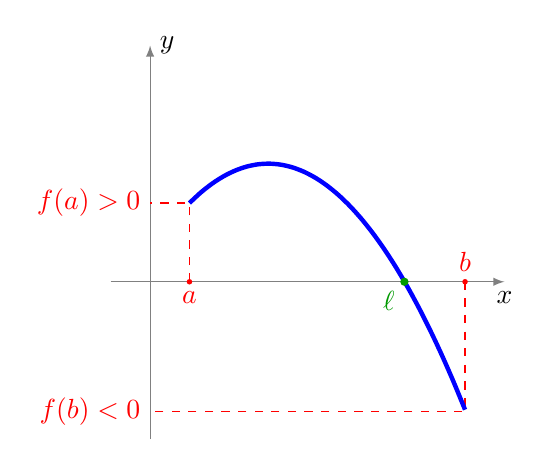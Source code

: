 \begin{tikzpicture}

      \draw[->,>=latex, gray] (-0.5,0)--(4.5,0) node[below,black] {$x$};
      \draw[->,>=latex, gray] (0,-2)--(0,3) node[right,black] {$y$};

\begin{scope}[red]

	\fill (0.5,0) circle (1pt);
	\fill (4,0) circle (1pt);
    \node[below] at (0.5,0) {$a$};
	\node[left] at (0,1) {$f(a)>0$};
    \node[above] at (4,0) {$b$};
	\node[left] at (0,-1.65) {$f(b)<0$};
	\draw[dashed] (0.5,0) -- (0.5,1)--(0,1);
	\draw[dashed] (4,0) -- (4,-1.65)--(0,-1.65);
\end{scope}

	\fill (3.23,0) circle (1pt);

\begin{scope}[blue]
	\draw[ultra thick,domain=0.5:4,smooth] plot (\x,{1-2.5*(\x-0.5)*(\x-2.5)*0.2});
\end{scope}

\begin{scope}[green!60!black]
	\fill (3.23,0) circle (1.5pt);
    \node[below left] at (3.23,0) {$\ell$};
\end{scope}
\end{tikzpicture}
